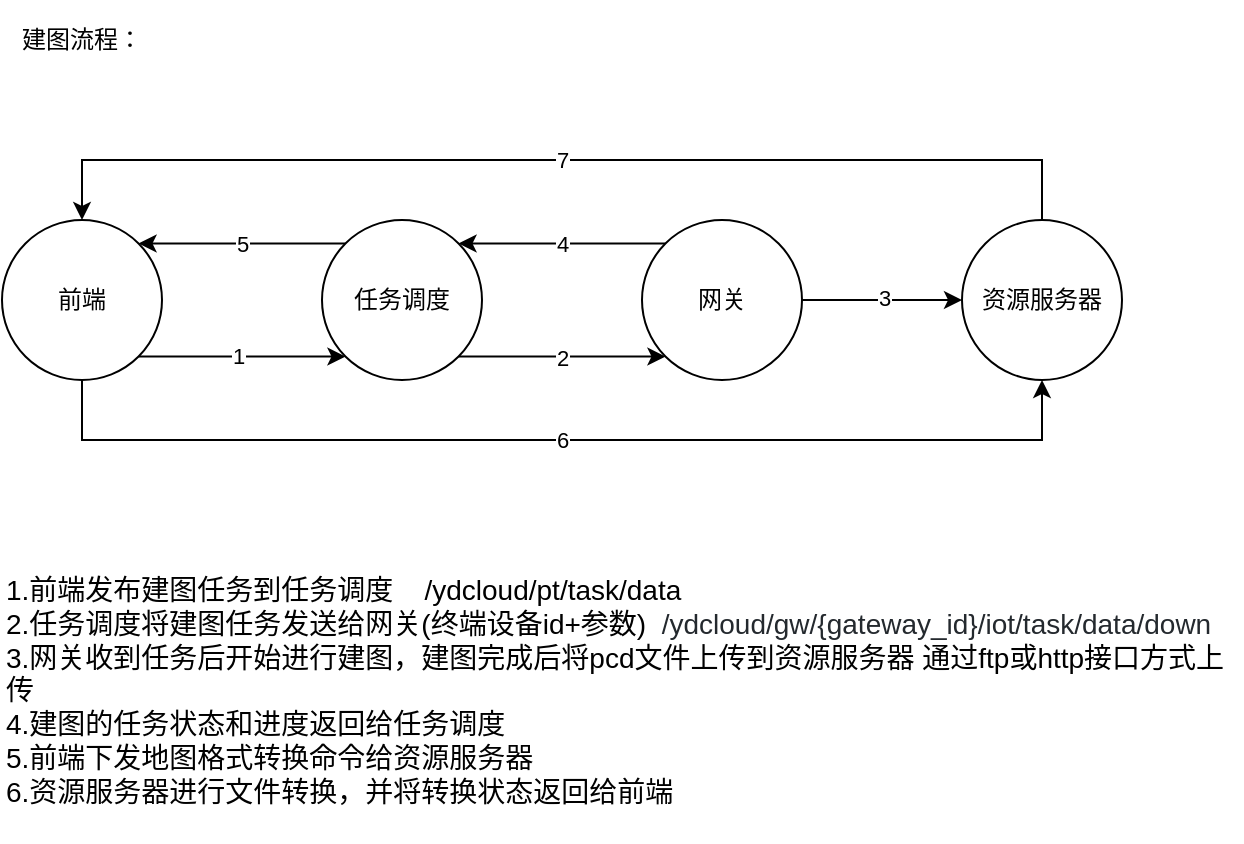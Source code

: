 <mxfile version="14.8.6" type="github">
  <diagram id="g7DShIPE9myxs7cQCo8G" name="Page-1">
    <mxGraphModel dx="1426" dy="684" grid="1" gridSize="10" guides="1" tooltips="1" connect="1" arrows="1" fold="1" page="1" pageScale="1" pageWidth="827" pageHeight="1169" math="0" shadow="0">
      <root>
        <mxCell id="0" />
        <mxCell id="1" parent="0" />
        <mxCell id="bnO3rSalis2aoiANEbuE-3" value="" style="edgeStyle=orthogonalEdgeStyle;rounded=0;orthogonalLoop=1;jettySize=auto;html=1;exitX=1;exitY=1;exitDx=0;exitDy=0;entryX=0;entryY=1;entryDx=0;entryDy=0;" parent="1" source="bnO3rSalis2aoiANEbuE-1" target="bnO3rSalis2aoiANEbuE-2" edge="1">
          <mxGeometry relative="1" as="geometry" />
        </mxCell>
        <mxCell id="bnO3rSalis2aoiANEbuE-4" value="1" style="edgeLabel;html=1;align=center;verticalAlign=middle;resizable=0;points=[];" parent="bnO3rSalis2aoiANEbuE-3" vertex="1" connectable="0">
          <mxGeometry x="-0.05" y="1" relative="1" as="geometry">
            <mxPoint as="offset" />
          </mxGeometry>
        </mxCell>
        <mxCell id="diJYGg4Zcv_C8yExAffO-6" value="6" style="edgeStyle=orthogonalEdgeStyle;rounded=0;orthogonalLoop=1;jettySize=auto;html=1;exitX=0.5;exitY=1;exitDx=0;exitDy=0;entryX=0.5;entryY=1;entryDx=0;entryDy=0;" edge="1" parent="1" source="bnO3rSalis2aoiANEbuE-1" target="bnO3rSalis2aoiANEbuE-11">
          <mxGeometry relative="1" as="geometry">
            <Array as="points">
              <mxPoint x="150" y="340" />
              <mxPoint x="630" y="340" />
            </Array>
          </mxGeometry>
        </mxCell>
        <mxCell id="bnO3rSalis2aoiANEbuE-1" value="前端" style="ellipse;whiteSpace=wrap;html=1;aspect=fixed;" parent="1" vertex="1">
          <mxGeometry x="110" y="230" width="80" height="80" as="geometry" />
        </mxCell>
        <mxCell id="bnO3rSalis2aoiANEbuE-7" value="" style="edgeStyle=orthogonalEdgeStyle;rounded=0;orthogonalLoop=1;jettySize=auto;html=1;exitX=1;exitY=1;exitDx=0;exitDy=0;entryX=0;entryY=1;entryDx=0;entryDy=0;" parent="1" source="bnO3rSalis2aoiANEbuE-2" target="bnO3rSalis2aoiANEbuE-6" edge="1">
          <mxGeometry relative="1" as="geometry" />
        </mxCell>
        <mxCell id="bnO3rSalis2aoiANEbuE-8" value="2" style="edgeLabel;html=1;align=center;verticalAlign=middle;resizable=0;points=[];" parent="bnO3rSalis2aoiANEbuE-7" vertex="1" connectable="0">
          <mxGeometry relative="1" as="geometry">
            <mxPoint as="offset" />
          </mxGeometry>
        </mxCell>
        <mxCell id="diJYGg4Zcv_C8yExAffO-8" value="5" style="edgeStyle=orthogonalEdgeStyle;rounded=0;orthogonalLoop=1;jettySize=auto;html=1;exitX=0;exitY=0;exitDx=0;exitDy=0;entryX=1;entryY=0;entryDx=0;entryDy=0;" edge="1" parent="1" source="bnO3rSalis2aoiANEbuE-2" target="bnO3rSalis2aoiANEbuE-1">
          <mxGeometry relative="1" as="geometry" />
        </mxCell>
        <mxCell id="bnO3rSalis2aoiANEbuE-2" value="任务调度" style="ellipse;whiteSpace=wrap;html=1;aspect=fixed;" parent="1" vertex="1">
          <mxGeometry x="270" y="230" width="80" height="80" as="geometry" />
        </mxCell>
        <mxCell id="bnO3rSalis2aoiANEbuE-12" value="" style="edgeStyle=orthogonalEdgeStyle;rounded=0;orthogonalLoop=1;jettySize=auto;html=1;" parent="1" source="bnO3rSalis2aoiANEbuE-6" target="bnO3rSalis2aoiANEbuE-11" edge="1">
          <mxGeometry relative="1" as="geometry" />
        </mxCell>
        <mxCell id="bnO3rSalis2aoiANEbuE-15" value="3" style="edgeLabel;html=1;align=center;verticalAlign=middle;resizable=0;points=[];" parent="bnO3rSalis2aoiANEbuE-12" vertex="1" connectable="0">
          <mxGeometry x="0.025" y="1" relative="1" as="geometry">
            <mxPoint as="offset" />
          </mxGeometry>
        </mxCell>
        <mxCell id="diJYGg4Zcv_C8yExAffO-9" value="4" style="edgeStyle=orthogonalEdgeStyle;rounded=0;orthogonalLoop=1;jettySize=auto;html=1;exitX=0;exitY=0;exitDx=0;exitDy=0;entryX=1;entryY=0;entryDx=0;entryDy=0;" edge="1" parent="1" source="bnO3rSalis2aoiANEbuE-6" target="bnO3rSalis2aoiANEbuE-2">
          <mxGeometry relative="1" as="geometry" />
        </mxCell>
        <mxCell id="bnO3rSalis2aoiANEbuE-6" value="网关" style="ellipse;whiteSpace=wrap;html=1;aspect=fixed;" parent="1" vertex="1">
          <mxGeometry x="430" y="230" width="80" height="80" as="geometry" />
        </mxCell>
        <mxCell id="diJYGg4Zcv_C8yExAffO-7" value="7" style="edgeStyle=orthogonalEdgeStyle;rounded=0;orthogonalLoop=1;jettySize=auto;html=1;exitX=0.5;exitY=0;exitDx=0;exitDy=0;entryX=0.5;entryY=0;entryDx=0;entryDy=0;" edge="1" parent="1" source="bnO3rSalis2aoiANEbuE-11" target="bnO3rSalis2aoiANEbuE-1">
          <mxGeometry relative="1" as="geometry">
            <Array as="points">
              <mxPoint x="630" y="200" />
              <mxPoint x="150" y="200" />
            </Array>
          </mxGeometry>
        </mxCell>
        <mxCell id="bnO3rSalis2aoiANEbuE-11" value="资源服务器" style="ellipse;whiteSpace=wrap;html=1;aspect=fixed;" parent="1" vertex="1">
          <mxGeometry x="590" y="230" width="80" height="80" as="geometry" />
        </mxCell>
        <mxCell id="bnO3rSalis2aoiANEbuE-21" value="建图流程：" style="text;html=1;strokeColor=none;fillColor=none;align=center;verticalAlign=middle;whiteSpace=wrap;rounded=0;" parent="1" vertex="1">
          <mxGeometry x="110" y="120" width="80" height="40" as="geometry" />
        </mxCell>
        <mxCell id="diJYGg4Zcv_C8yExAffO-4" value="&lt;font style=&quot;font-size: 14px&quot;&gt;1.前端发布建图任务到任务调度&amp;nbsp; &amp;nbsp;&amp;nbsp;/ydcloud/pt/task/data&lt;br&gt;2.任务调度将建图任务发送给网关(终端设备id+参数)&amp;nbsp;&amp;nbsp;&lt;span style=&quot;color: rgb(36 , 41 , 46) ; background-color: rgb(255 , 255 , 255)&quot;&gt;/ydcloud/gw/{gateway_id}/iot/task/data/down&lt;br&gt;&lt;/span&gt;3.网关收到任务后开始进行建图，建图完成后将pcd文件上传到资源服务器 通过ftp或http接口方式上传&lt;br&gt;4.建图的任务状态和进度返回给任务调度&lt;br&gt;5.前端下发地图格式转换命令给资源服务器&lt;br&gt;6.资源服务器进行文件转换，并将转换状态返回给前端&lt;br&gt;&lt;br&gt;&lt;/font&gt;" style="text;html=1;strokeColor=none;fillColor=none;align=left;verticalAlign=top;whiteSpace=wrap;rounded=0;horizontal=1;spacing=2;rotation=0;" vertex="1" parent="1">
          <mxGeometry x="110" y="400" width="620" height="140" as="geometry" />
        </mxCell>
      </root>
    </mxGraphModel>
  </diagram>
</mxfile>
